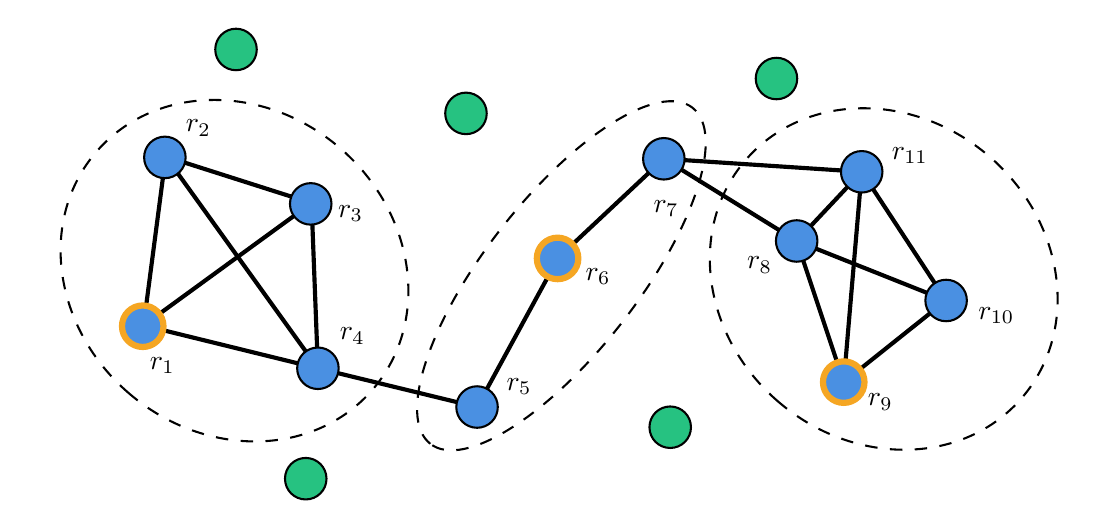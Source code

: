 

\tikzset{every picture/.style={line width=0.75pt}} %set default line width to 0.75pt        

\begin{tikzpicture}[x=0.75pt,y=0.75pt,yscale=-1,xscale=1]
%uncomment if require: \path (0,300); %set diagram left start at 0, and has height of 300

%Straight Lines [id:da821267233332613] 
\draw [line width=1.5]    (122,74.33) -- (111.33,155.67) ;
%Straight Lines [id:da30341458803905486] 
\draw [line width=1.5]    (192.27,96.73) -- (122,74.33) ;
%Straight Lines [id:da15308567646882731] 
\draw [line width=1.5]    (192.27,96.73) -- (111.33,155.67) ;
%Straight Lines [id:da8895692654604979] 
\draw [line width=1.5]    (195.33,176.33) -- (111.33,155.67) ;
%Straight Lines [id:da8452110592323836] 
\draw [line width=1.5]    (195.33,176.33) -- (122,74.33) ;
%Straight Lines [id:da0975036779101448] 
\draw [line width=1.5]    (195.33,176.33) -- (192.27,96.73) ;
%Straight Lines [id:da6708709230251428] 
\draw [line width=1.5]    (426,115) -- (457.33,81.67) ;
%Straight Lines [id:da888005791791295] 
\draw [line width=1.5]    (448.67,183) -- (498,143.67) ;
%Straight Lines [id:da336628623261488] 
\draw [line width=1.5]    (448.67,183) -- (426,115) ;
%Straight Lines [id:da4856371467801972] 
\draw [line width=1.5]    (498,143.67) -- (457.33,81.67) ;
%Straight Lines [id:da9180518393029332] 
\draw [line width=1.5]    (498,143.67) -- (426,115) ;
%Straight Lines [id:da8952427329272475] 
\draw [line width=1.5]    (448.67,183) -- (457.33,81.67) ;
%Straight Lines [id:da8036283886157122] 
\draw [line width=1.5]    (272,195) -- (195.33,176.33) ;
%Straight Lines [id:da5584979597450603] 
\draw [line width=1.5]    (272,195) -- (311.2,123) ;
%Straight Lines [id:da816703332184367] 
\draw [line width=1.5]    (311.2,123) -- (362,75.4) ;
%Straight Lines [id:da907029535911398] 
\draw [line width=1.5]    (362,75.4) -- (457.33,81.67) ;
%Straight Lines [id:da5919582697274625] 
\draw [line width=1.5]    (362,75.4) -- (426,115) ;
%Shape: Circle [id:dp347326930362014] 
\draw  [fill={rgb, 255:red, 74; green, 144; blue, 226 }  ,fill opacity=1 ] (111.6,74.73) .. controls (111.6,69.21) and (116.08,64.73) .. (121.6,64.73) .. controls (127.12,64.73) and (131.6,69.21) .. (131.6,74.73) .. controls (131.6,80.26) and (127.12,84.73) .. (121.6,84.73) .. controls (116.08,84.73) and (111.6,80.26) .. (111.6,74.73) -- cycle ;
%Shape: Circle [id:dp9802636371346682] 
\draw  [fill={rgb, 255:red, 74; green, 144; blue, 226 }  ,fill opacity=1 ] (185.33,176.33) .. controls (185.33,170.81) and (189.81,166.33) .. (195.33,166.33) .. controls (200.86,166.33) and (205.33,170.81) .. (205.33,176.33) .. controls (205.33,181.86) and (200.86,186.33) .. (195.33,186.33) .. controls (189.81,186.33) and (185.33,181.86) .. (185.33,176.33) -- cycle ;
%Shape: Circle [id:dp48904188057709364] 
\draw  [color={rgb, 255:red, 245; green, 166; blue, 35 }  ,draw opacity=1 ][fill={rgb, 255:red, 74; green, 144; blue, 226 }  ,fill opacity=1 ][line width=2.25]  (100.93,156.07) .. controls (100.93,150.54) and (105.41,146.07) .. (110.93,146.07) .. controls (116.46,146.07) and (120.93,150.54) .. (120.93,156.07) .. controls (120.93,161.59) and (116.46,166.07) .. (110.93,166.07) .. controls (105.41,166.07) and (100.93,161.59) .. (100.93,156.07) -- cycle ;
%Shape: Circle [id:dp973523892724249] 
\draw  [fill={rgb, 255:red, 74; green, 144; blue, 226 }  ,fill opacity=1 ] (181.87,97.13) .. controls (181.87,91.61) and (186.34,87.13) .. (191.87,87.13) .. controls (197.39,87.13) and (201.87,91.61) .. (201.87,97.13) .. controls (201.87,102.66) and (197.39,107.13) .. (191.87,107.13) .. controls (186.34,107.13) and (181.87,102.66) .. (181.87,97.13) -- cycle ;
%Shape: Circle [id:dp5060420763706514] 
\draw  [fill={rgb, 255:red, 74; green, 144; blue, 226 }  ,fill opacity=1 ] (447.33,81.67) .. controls (447.33,76.14) and (451.81,71.67) .. (457.33,71.67) .. controls (462.86,71.67) and (467.33,76.14) .. (467.33,81.67) .. controls (467.33,87.19) and (462.86,91.67) .. (457.33,91.67) .. controls (451.81,91.67) and (447.33,87.19) .. (447.33,81.67) -- cycle ;
%Shape: Circle [id:dp8643742073771314] 
\draw  [fill={rgb, 255:red, 74; green, 144; blue, 226 }  ,fill opacity=1 ] (488,143.67) .. controls (488,138.14) and (492.48,133.67) .. (498,133.67) .. controls (503.52,133.67) and (508,138.14) .. (508,143.67) .. controls (508,149.19) and (503.52,153.67) .. (498,153.67) .. controls (492.48,153.67) and (488,149.19) .. (488,143.67) -- cycle ;
%Shape: Circle [id:dp32518754630200464] 
\draw  [fill={rgb, 255:red, 74; green, 144; blue, 226 }  ,fill opacity=1 ] (416,115) .. controls (416,109.48) and (420.48,105) .. (426,105) .. controls (431.52,105) and (436,109.48) .. (436,115) .. controls (436,120.52) and (431.52,125) .. (426,125) .. controls (420.48,125) and (416,120.52) .. (416,115) -- cycle ;
%Shape: Circle [id:dp1004066872083681] 
\draw  [color={rgb, 255:red, 245; green, 166; blue, 35 }  ,draw opacity=1 ][fill={rgb, 255:red, 74; green, 144; blue, 226 }  ,fill opacity=1 ][line width=2.25]  (438.67,183) .. controls (438.67,177.48) and (443.14,173) .. (448.67,173) .. controls (454.19,173) and (458.67,177.48) .. (458.67,183) .. controls (458.67,188.52) and (454.19,193) .. (448.67,193) .. controls (443.14,193) and (438.67,188.52) .. (438.67,183) -- cycle ;
%Shape: Circle [id:dp13679157078018644] 
\draw  [fill={rgb, 255:red, 74; green, 144; blue, 226 }  ,fill opacity=1 ] (262,195) .. controls (262,189.48) and (266.48,185) .. (272,185) .. controls (277.52,185) and (282,189.48) .. (282,195) .. controls (282,200.52) and (277.52,205) .. (272,205) .. controls (266.48,205) and (262,200.52) .. (262,195) -- cycle ;
%Shape: Circle [id:dp6424299525506494] 
\draw  [color={rgb, 255:red, 245; green, 166; blue, 35 }  ,draw opacity=1 ][fill={rgb, 255:red, 74; green, 144; blue, 226 }  ,fill opacity=1 ][line width=2.25]  (300.8,123.4) .. controls (300.8,117.88) and (305.28,113.4) .. (310.8,113.4) .. controls (316.32,113.4) and (320.8,117.88) .. (320.8,123.4) .. controls (320.8,128.92) and (316.32,133.4) .. (310.8,133.4) .. controls (305.28,133.4) and (300.8,128.92) .. (300.8,123.4) -- cycle ;

%Shape: Circle [id:dp3408789117010794] 
\draw  [fill={rgb, 255:red, 74; green, 144; blue, 226 }  ,fill opacity=1 ] (352,75.4) .. controls (352,69.88) and (356.48,65.4) .. (362,65.4) .. controls (367.52,65.4) and (372,69.88) .. (372,75.4) .. controls (372,80.92) and (367.52,85.4) .. (362,85.4) .. controls (356.48,85.4) and (352,80.92) .. (352,75.4) -- cycle ;
%Shape: Ellipse [id:dp9780793680593792] 
\draw  [dash pattern={on 4.5pt off 4.5pt}] (249.5,212.72) .. controls (233.44,200.19) and (248.69,153.79) .. (283.56,109.07) .. controls (318.43,64.36) and (359.72,38.26) .. (375.78,50.79) .. controls (391.84,63.31) and (376.59,109.72) .. (341.72,154.43) .. controls (306.85,199.15) and (265.56,225.24) .. (249.5,212.72) -- cycle ;
%Shape: Ellipse [id:dp17464640664522002] 
\draw  [dash pattern={on 4.5pt off 4.5pt}] (104.43,188.51) .. controls (67.6,156.96) and (60.44,104.88) .. (88.44,72.19) .. controls (116.44,39.5) and (169,38.57) .. (205.84,70.11) .. controls (242.67,101.66) and (249.83,153.74) .. (221.83,186.43) .. controls (193.82,219.13) and (141.26,220.06) .. (104.43,188.51) -- cycle ;
%Shape: Ellipse [id:dp7547054439217645] 
\draw  [dash pattern={on 4.5pt off 4.5pt}] (417.23,192.51) .. controls (380.4,160.96) and (373.24,108.88) .. (401.24,76.19) .. controls (429.24,43.5) and (481.8,42.57) .. (518.64,74.11) .. controls (555.47,105.66) and (562.63,157.74) .. (534.63,190.43) .. controls (506.62,223.13) and (454.06,224.06) .. (417.23,192.51) -- cycle ;
%Shape: Circle [id:dp07179305757060428] 
\draw  [fill={rgb, 255:red, 38; green, 194; blue, 129 }  ,fill opacity=1 ] (256.67,53.53) .. controls (256.67,48.01) and (261.14,43.53) .. (266.67,43.53) .. controls (272.19,43.53) and (276.67,48.01) .. (276.67,53.53) .. controls (276.67,59.06) and (272.19,63.53) .. (266.67,63.53) .. controls (261.14,63.53) and (256.67,59.06) .. (256.67,53.53) -- cycle ;
%Shape: Circle [id:dp6276221659819717] 
\draw  [fill={rgb, 255:red, 38; green, 194; blue, 129 }  ,fill opacity=1 ] (355.07,204.73) .. controls (355.07,199.21) and (359.54,194.73) .. (365.07,194.73) .. controls (370.59,194.73) and (375.07,199.21) .. (375.07,204.73) .. controls (375.07,210.26) and (370.59,214.73) .. (365.07,214.73) .. controls (359.54,214.73) and (355.07,210.26) .. (355.07,204.73) -- cycle ;
%Shape: Circle [id:dp8257521060147176] 
\draw  [fill={rgb, 255:red, 38; green, 194; blue, 129 }  ,fill opacity=1 ] (179.47,229.53) .. controls (179.47,224.01) and (183.94,219.53) .. (189.47,219.53) .. controls (194.99,219.53) and (199.47,224.01) .. (199.47,229.53) .. controls (199.47,235.06) and (194.99,239.53) .. (189.47,239.53) .. controls (183.94,239.53) and (179.47,235.06) .. (179.47,229.53) -- cycle ;
%Shape: Circle [id:dp5988037975306492] 
\draw  [fill={rgb, 255:red, 38; green, 194; blue, 129 }  ,fill opacity=1 ] (145.87,22.73) .. controls (145.87,17.21) and (150.34,12.73) .. (155.87,12.73) .. controls (161.39,12.73) and (165.87,17.21) .. (165.87,22.73) .. controls (165.87,28.26) and (161.39,32.73) .. (155.87,32.73) .. controls (150.34,32.73) and (145.87,28.26) .. (145.87,22.73) -- cycle ;
%Shape: Circle [id:dp013478726522430984] 
\draw  [fill={rgb, 255:red, 38; green, 194; blue, 129 }  ,fill opacity=1 ] (406.27,36.73) .. controls (406.27,31.21) and (410.74,26.73) .. (416.27,26.73) .. controls (421.79,26.73) and (426.27,31.21) .. (426.27,36.73) .. controls (426.27,42.26) and (421.79,46.73) .. (416.27,46.73) .. controls (410.74,46.73) and (406.27,42.26) .. (406.27,36.73) -- cycle ;

% Text Node
\draw (112.93,169.47) node [anchor=north west][inner sep=0.75pt]    {$r_{1}$};
% Text Node
\draw (130.2,55.2) node [anchor=north west][inner sep=0.75pt]    {$r_{2}$};
% Text Node
\draw (203.6,96.4) node [anchor=north west][inner sep=0.75pt]    {$r_{3}$};
% Text Node
\draw (204.4,155.4) node [anchor=north west][inner sep=0.75pt]    {$r_{4}$};
% Text Node
\draw (284.8,179.6) node [anchor=north west][inner sep=0.75pt]    {$r_{5}$};
% Text Node
\draw (322.8,126.8) node [anchor=north west][inner sep=0.75pt]    {$r_{6}$};
% Text Node
\draw (355.6,94) node [anchor=north west][inner sep=0.75pt]    {$r_{7}$};
% Text Node
\draw (400.6,121.2) node [anchor=north west][inner sep=0.75pt]    {$r_{8}$};
% Text Node
\draw (458.8,187.2) node [anchor=north west][inner sep=0.75pt]    {$r_{9}$};
% Text Node
\draw (512,145.6) node [anchor=north west][inner sep=0.75pt]    {$r_{10}$};
% Text Node
\draw (470.4,68.4) node [anchor=north west][inner sep=0.75pt]    {$r_{11}$};


\end{tikzpicture}

